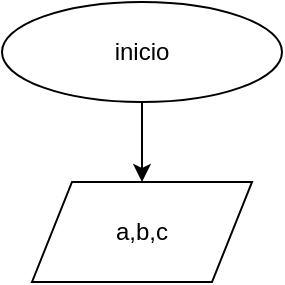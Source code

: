 <mxfile>
    <diagram id="QFSzxyOf-DSuq8Q5-riy" name="Página-1">
        <mxGraphModel dx="442" dy="350" grid="1" gridSize="10" guides="1" tooltips="1" connect="1" arrows="1" fold="1" page="1" pageScale="1" pageWidth="827" pageHeight="1169" math="0" shadow="0">
            <root>
                <mxCell id="0"/>
                <mxCell id="1" parent="0"/>
                <mxCell id="4" value="" style="edgeStyle=none;html=1;" edge="1" parent="1" source="2" target="3">
                    <mxGeometry relative="1" as="geometry"/>
                </mxCell>
                <mxCell id="2" value="inicio&lt;br&gt;" style="ellipse;whiteSpace=wrap;html=1;" vertex="1" parent="1">
                    <mxGeometry x="190" y="10" width="140" height="50" as="geometry"/>
                </mxCell>
                <mxCell id="3" value="a,b,c" style="shape=parallelogram;perimeter=parallelogramPerimeter;whiteSpace=wrap;html=1;fixedSize=1;fillColor=default;" vertex="1" parent="1">
                    <mxGeometry x="205" y="100" width="110" height="50" as="geometry"/>
                </mxCell>
            </root>
        </mxGraphModel>
    </diagram>
</mxfile>